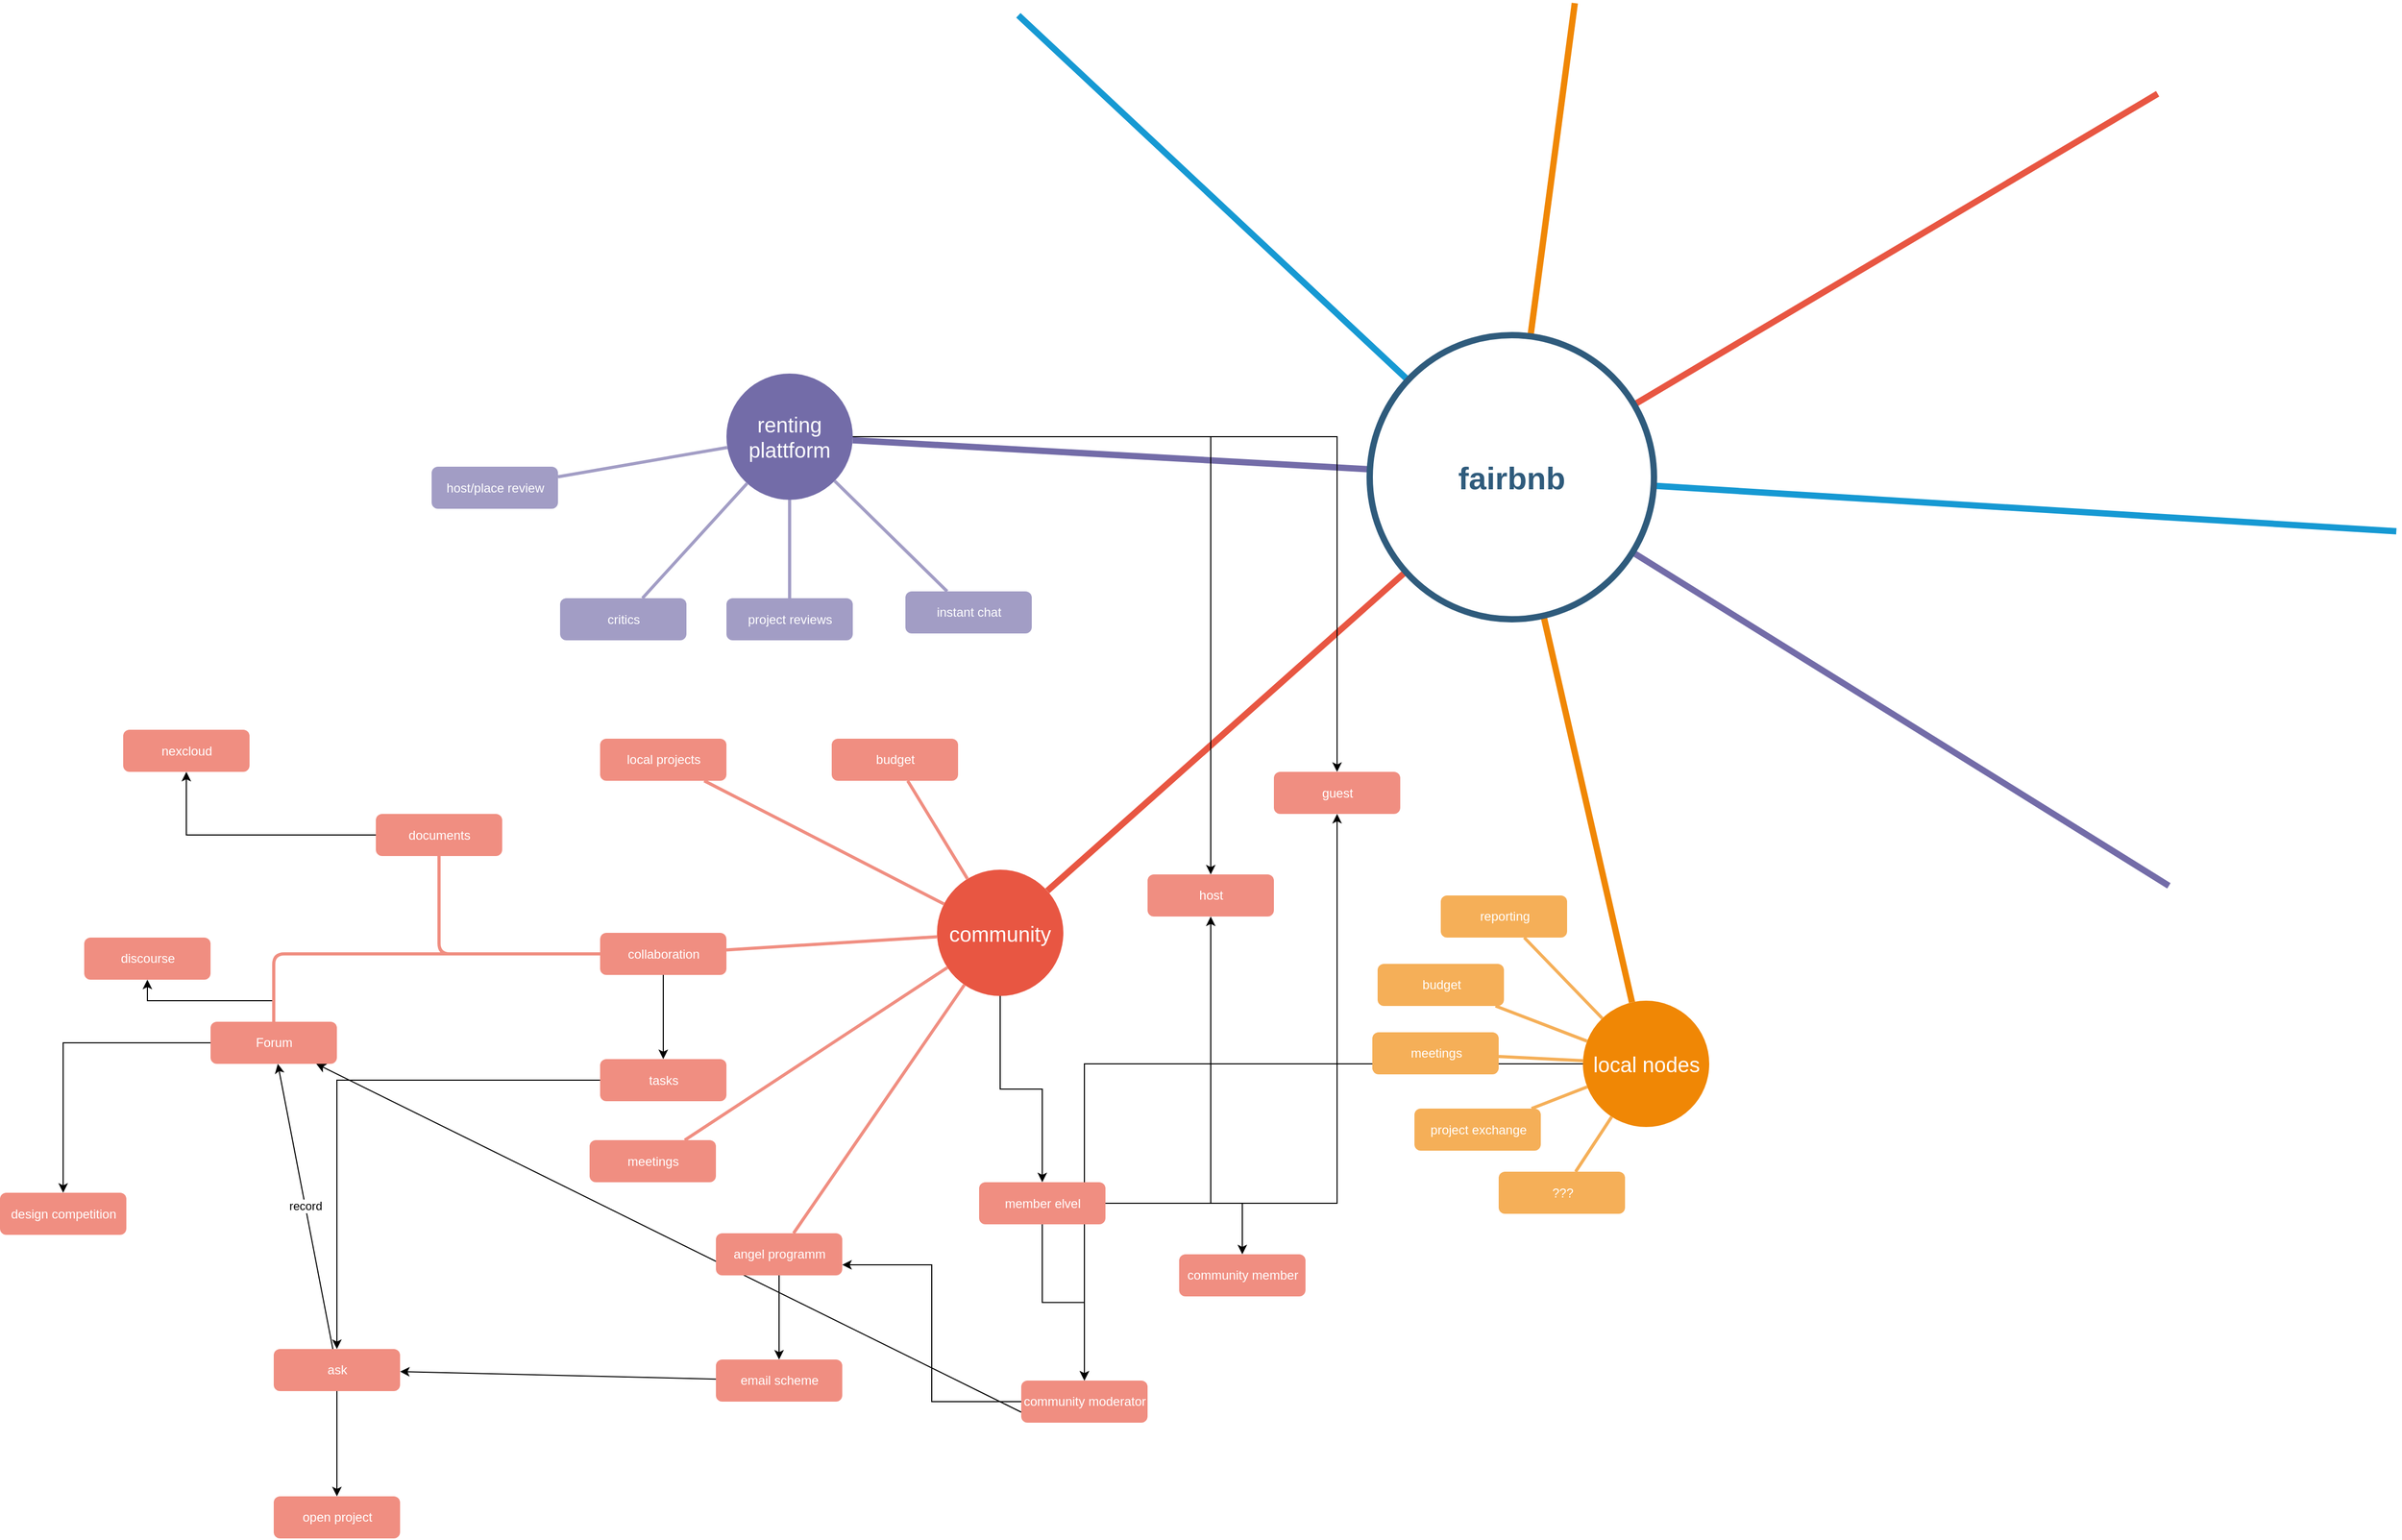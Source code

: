 <mxfile version="11.0.1" type="github"><diagram id="6a731a19-8d31-9384-78a2-239565b7b9f0" name="Page-1"><mxGraphModel dx="2354" dy="643" grid="1" gridSize="10" guides="1" tooltips="1" connect="1" arrows="1" fold="1" page="1" pageScale="1" pageWidth="1169" pageHeight="827" background="#ffffff" math="0" shadow="0"><root><mxCell id="0"/><mxCell id="1" parent="0"/><mxCell id="vqvzlGMNRxJDu5NZA3pl-1570" style="edgeStyle=orthogonalEdgeStyle;rounded=0;orthogonalLoop=1;jettySize=auto;html=1;" edge="1" parent="1" source="1355" target="vqvzlGMNRxJDu5NZA3pl-1568"><mxGeometry relative="1" as="geometry"/></mxCell><mxCell id="1355" value="local nodes" style="ellipse;whiteSpace=wrap;html=1;shadow=0;fontFamily=Helvetica;fontSize=20;fontColor=#FFFFFF;align=center;strokeWidth=3;fillColor=#F08705;strokeColor=none;" parent="1" vertex="1"><mxGeometry x="1163.5" y="1309" width="120" height="120" as="geometry"/></mxCell><mxCell id="vqvzlGMNRxJDu5NZA3pl-1556" style="edgeStyle=orthogonalEdgeStyle;rounded=0;orthogonalLoop=1;jettySize=auto;html=1;entryX=0.5;entryY=0;entryDx=0;entryDy=0;" edge="1" parent="1" source="1356" target="vqvzlGMNRxJDu5NZA3pl-1557"><mxGeometry relative="1" as="geometry"><mxPoint x="618.5" y="1350" as="targetPoint"/></mxGeometry></mxCell><mxCell id="1356" value="community" style="ellipse;whiteSpace=wrap;html=1;shadow=0;fontFamily=Helvetica;fontSize=20;fontColor=#FFFFFF;align=center;strokeWidth=3;fillColor=#E85642;strokeColor=none;" parent="1" vertex="1"><mxGeometry x="550" y="1184.5" width="120" height="120" as="geometry"/></mxCell><mxCell id="1359" style="endArrow=none;strokeWidth=6;strokeColor=#1699D3;html=1;" parent="1" source="1515" edge="1"><mxGeometry relative="1" as="geometry"><mxPoint x="627.272" y="372.536" as="targetPoint"/></mxGeometry></mxCell><mxCell id="1360" style="endArrow=none;strokeWidth=6;strokeColor=#f08705;html=1;" parent="1" source="1515" edge="1"><mxGeometry relative="1" as="geometry"><mxPoint x="1155.8" y="361.004" as="targetPoint"/></mxGeometry></mxCell><mxCell id="1361" style="endArrow=none;strokeWidth=6;strokeColor=#E85642;html=1;" parent="1" source="1515" edge="1"><mxGeometry relative="1" as="geometry"><mxPoint x="1709.4" y="447.118" as="targetPoint"/></mxGeometry></mxCell><mxCell id="1362" style="endArrow=none;strokeWidth=6;strokeColor=#1699D3;html=1;" parent="1" source="1515" edge="1"><mxGeometry relative="1" as="geometry"><mxPoint x="1936.108" y="862.906" as="targetPoint"/></mxGeometry></mxCell><mxCell id="1363" style="endArrow=none;strokeWidth=6;strokeColor=#736CA8;html=1;" parent="1" source="1515" target="1516" edge="1"><mxGeometry relative="1" as="geometry"/></mxCell><mxCell id="1364" style="endArrow=none;strokeWidth=6;strokeColor=#736ca8;html=1;" parent="1" source="1515" edge="1"><mxGeometry relative="1" as="geometry"><mxPoint x="1720.078" y="1199.768" as="targetPoint"/></mxGeometry></mxCell><mxCell id="1365" value="" style="edgeStyle=none;endArrow=none;strokeWidth=6;strokeColor=#F08705;html=1;" parent="1" source="1515" target="1355" edge="1"><mxGeometry x="181" y="226.5" width="100" height="100" as="geometry"><mxPoint x="181" y="326.5" as="sourcePoint"/><mxPoint x="281" y="226.5" as="targetPoint"/></mxGeometry></mxCell><mxCell id="1366" value="" style="edgeStyle=none;endArrow=none;strokeWidth=6;strokeColor=#E85642;html=1;" parent="1" source="1515" target="1356" edge="1"><mxGeometry x="181" y="226.5" width="100" height="100" as="geometry"><mxPoint x="181" y="326.5" as="sourcePoint"/><mxPoint x="281" y="226.5" as="targetPoint"/></mxGeometry></mxCell><mxCell id="1473" value="???" style="rounded=1;fillColor=#f5af58;strokeColor=none;strokeWidth=3;shadow=0;html=1;fontColor=#FFFFFF;" parent="1" vertex="1"><mxGeometry x="1083.5" y="1471.5" width="120" height="40" as="geometry"/></mxCell><mxCell id="1474" value="project exchange" style="rounded=1;fillColor=#f5af58;strokeColor=none;strokeWidth=3;shadow=0;html=1;fontColor=#FFFFFF;" parent="1" vertex="1"><mxGeometry x="1003.5" y="1411.5" width="120" height="40" as="geometry"/></mxCell><mxCell id="1475" value="meetings" style="rounded=1;fillColor=#f5af58;strokeColor=none;strokeWidth=3;shadow=0;html=1;fontColor=#FFFFFF;" parent="1" vertex="1"><mxGeometry x="963.5" y="1339" width="120" height="40" as="geometry"/></mxCell><mxCell id="1476" value="budget" style="rounded=1;fillColor=#f5af58;strokeColor=none;strokeWidth=3;shadow=0;html=1;fontColor=#FFFFFF;" parent="1" vertex="1"><mxGeometry x="968.5" y="1274" width="120" height="40" as="geometry"/></mxCell><mxCell id="1477" value="reporting" style="rounded=1;fillColor=#f5af58;strokeColor=none;strokeWidth=3;shadow=0;html=1;fontColor=#FFFFFF;" parent="1" vertex="1"><mxGeometry x="1028.5" y="1209" width="120" height="40" as="geometry"/></mxCell><mxCell id="1485" value="" style="edgeStyle=none;endArrow=none;strokeWidth=3;strokeColor=#F5AF58;html=1;" parent="1" source="1355" target="1473" edge="1"><mxGeometry x="243.5" y="39" width="100" height="100" as="geometry"><mxPoint x="243.5" y="139" as="sourcePoint"/><mxPoint x="343.5" y="39" as="targetPoint"/></mxGeometry></mxCell><mxCell id="1486" value="" style="edgeStyle=none;endArrow=none;strokeWidth=3;strokeColor=#F5AF58;html=1;" parent="1" source="1355" target="1474" edge="1"><mxGeometry x="243.5" y="39" width="100" height="100" as="geometry"><mxPoint x="243.5" y="139" as="sourcePoint"/><mxPoint x="343.5" y="39" as="targetPoint"/></mxGeometry></mxCell><mxCell id="1487" value="" style="edgeStyle=none;endArrow=none;strokeWidth=3;strokeColor=#F5AF58;html=1;" parent="1" source="1355" target="1475" edge="1"><mxGeometry x="243.5" y="39" width="100" height="100" as="geometry"><mxPoint x="243.5" y="139" as="sourcePoint"/><mxPoint x="343.5" y="39" as="targetPoint"/></mxGeometry></mxCell><mxCell id="1488" value="" style="edgeStyle=none;endArrow=none;strokeWidth=3;strokeColor=#F5AF58;html=1;" parent="1" source="1355" target="1476" edge="1"><mxGeometry x="243.5" y="39" width="100" height="100" as="geometry"><mxPoint x="243.5" y="139" as="sourcePoint"/><mxPoint x="343.5" y="39" as="targetPoint"/></mxGeometry></mxCell><mxCell id="1489" value="" style="edgeStyle=none;endArrow=none;strokeWidth=3;strokeColor=#F5AF58;html=1;" parent="1" source="1355" target="1477" edge="1"><mxGeometry x="243.5" y="39" width="100" height="100" as="geometry"><mxPoint x="243.5" y="139" as="sourcePoint"/><mxPoint x="343.5" y="39" as="targetPoint"/></mxGeometry></mxCell><mxCell id="1491" value="budget" style="rounded=1;fillColor=#f08e81;strokeColor=none;strokeWidth=3;shadow=0;html=1;fontColor=#FFFFFF;" parent="1" vertex="1"><mxGeometry x="450" y="1060" width="120" height="40" as="geometry"/></mxCell><mxCell id="1492" value="local projects" style="rounded=1;fillColor=#f08e81;strokeColor=none;strokeWidth=3;shadow=0;html=1;fontColor=#FFFFFF;" parent="1" vertex="1"><mxGeometry x="230" y="1060" width="120" height="40" as="geometry"/></mxCell><mxCell id="vqvzlGMNRxJDu5NZA3pl-1572" value="" style="edgeStyle=orthogonalEdgeStyle;rounded=0;orthogonalLoop=1;jettySize=auto;html=1;" edge="1" parent="1" source="1493" target="vqvzlGMNRxJDu5NZA3pl-1571"><mxGeometry relative="1" as="geometry"/></mxCell><mxCell id="1493" value="documents" style="rounded=1;fillColor=#f08e81;strokeColor=none;strokeWidth=3;shadow=0;html=1;fontColor=#FFFFFF;" parent="1" vertex="1"><mxGeometry x="17" y="1131.5" width="120" height="40" as="geometry"/></mxCell><mxCell id="vqvzlGMNRxJDu5NZA3pl-1571" value="nexcloud" style="rounded=1;fillColor=#f08e81;strokeColor=none;strokeWidth=3;shadow=0;html=1;fontColor=#FFFFFF;" vertex="1" parent="1"><mxGeometry x="-223" y="1051.5" width="120" height="40" as="geometry"/></mxCell><mxCell id="vqvzlGMNRxJDu5NZA3pl-1549" value="" style="edgeStyle=orthogonalEdgeStyle;rounded=0;orthogonalLoop=1;jettySize=auto;html=1;" edge="1" parent="1" source="1494" target="vqvzlGMNRxJDu5NZA3pl-1548"><mxGeometry relative="1" as="geometry"/></mxCell><mxCell id="vqvzlGMNRxJDu5NZA3pl-1553" value="" style="edgeStyle=orthogonalEdgeStyle;rounded=0;orthogonalLoop=1;jettySize=auto;html=1;" edge="1" parent="1" source="1494" target="vqvzlGMNRxJDu5NZA3pl-1552"><mxGeometry relative="1" as="geometry"/></mxCell><mxCell id="1494" value="Forum" style="rounded=1;fillColor=#f08e81;strokeColor=none;strokeWidth=3;shadow=0;html=1;fontColor=#FFFFFF;" parent="1" vertex="1"><mxGeometry x="-140" y="1329" width="120" height="40" as="geometry"/></mxCell><mxCell id="vqvzlGMNRxJDu5NZA3pl-1552" value="discourse" style="rounded=1;fillColor=#f08e81;strokeColor=none;strokeWidth=3;shadow=0;html=1;fontColor=#FFFFFF;" vertex="1" parent="1"><mxGeometry x="-260" y="1249" width="120" height="40" as="geometry"/></mxCell><mxCell id="vqvzlGMNRxJDu5NZA3pl-1548" value="design competition" style="rounded=1;fillColor=#f08e81;strokeColor=none;strokeWidth=3;shadow=0;html=1;fontColor=#FFFFFF;" vertex="1" parent="1"><mxGeometry x="-340" y="1491.5" width="120" height="40" as="geometry"/></mxCell><mxCell id="vqvzlGMNRxJDu5NZA3pl-1543" style="edgeStyle=orthogonalEdgeStyle;rounded=1;orthogonalLoop=1;jettySize=auto;html=1;strokeColor=#F08E81;strokeWidth=3;endArrow=none;" edge="1" parent="1" source="1495" target="1494"><mxGeometry relative="1" as="geometry"/></mxCell><mxCell id="vqvzlGMNRxJDu5NZA3pl-1551" value="" style="edgeStyle=orthogonalEdgeStyle;rounded=0;orthogonalLoop=1;jettySize=auto;html=1;" edge="1" parent="1" source="1495" target="vqvzlGMNRxJDu5NZA3pl-1550"><mxGeometry relative="1" as="geometry"/></mxCell><mxCell id="1495" value="collaboration" style="rounded=1;fillColor=#f08e81;strokeColor=none;strokeWidth=3;shadow=0;html=1;fontColor=#FFFFFF;" parent="1" vertex="1"><mxGeometry x="230" y="1244.5" width="120" height="40" as="geometry"/></mxCell><mxCell id="vqvzlGMNRxJDu5NZA3pl-1574" value="" style="edgeStyle=orthogonalEdgeStyle;rounded=0;orthogonalLoop=1;jettySize=auto;html=1;" edge="1" parent="1" source="vqvzlGMNRxJDu5NZA3pl-1550" target="vqvzlGMNRxJDu5NZA3pl-1573"><mxGeometry x="0.525" y="110" relative="1" as="geometry"><mxPoint as="offset"/></mxGeometry></mxCell><mxCell id="vqvzlGMNRxJDu5NZA3pl-1550" value="tasks" style="rounded=1;fillColor=#f08e81;strokeColor=none;strokeWidth=3;shadow=0;html=1;fontColor=#FFFFFF;" vertex="1" parent="1"><mxGeometry x="230" y="1364.5" width="120" height="40" as="geometry"/></mxCell><mxCell id="vqvzlGMNRxJDu5NZA3pl-1582" value="" style="edgeStyle=none;rounded=0;orthogonalLoop=1;jettySize=auto;html=1;" edge="1" parent="1" source="vqvzlGMNRxJDu5NZA3pl-1573" target="vqvzlGMNRxJDu5NZA3pl-1581"><mxGeometry relative="1" as="geometry"/></mxCell><mxCell id="vqvzlGMNRxJDu5NZA3pl-1583" value="record" style="edgeStyle=none;rounded=0;orthogonalLoop=1;jettySize=auto;html=1;" edge="1" parent="1" source="vqvzlGMNRxJDu5NZA3pl-1573" target="1494"><mxGeometry relative="1" as="geometry"/></mxCell><mxCell id="vqvzlGMNRxJDu5NZA3pl-1573" value="ask" style="rounded=1;fillColor=#f08e81;strokeColor=none;strokeWidth=3;shadow=0;html=1;fontColor=#FFFFFF;" vertex="1" parent="1"><mxGeometry x="-80" y="1640" width="120" height="40" as="geometry"/></mxCell><mxCell id="vqvzlGMNRxJDu5NZA3pl-1581" value="open project" style="rounded=1;fillColor=#f08e81;strokeColor=none;strokeWidth=3;shadow=0;html=1;fontColor=#FFFFFF;" vertex="1" parent="1"><mxGeometry x="-80" y="1780" width="120" height="40" as="geometry"/></mxCell><mxCell id="1496" value="meetings" style="rounded=1;fillColor=#f08e81;strokeColor=none;strokeWidth=3;shadow=0;html=1;fontColor=#FFFFFF;" parent="1" vertex="1"><mxGeometry x="220" y="1441.5" width="120" height="40" as="geometry"/></mxCell><mxCell id="vqvzlGMNRxJDu5NZA3pl-1561" value="" style="edgeStyle=orthogonalEdgeStyle;rounded=0;orthogonalLoop=1;jettySize=auto;html=1;" edge="1" parent="1" source="vqvzlGMNRxJDu5NZA3pl-1557" target="vqvzlGMNRxJDu5NZA3pl-1560"><mxGeometry relative="1" as="geometry"/></mxCell><mxCell id="vqvzlGMNRxJDu5NZA3pl-1563" value="" style="edgeStyle=orthogonalEdgeStyle;rounded=0;orthogonalLoop=1;jettySize=auto;html=1;" edge="1" parent="1" source="vqvzlGMNRxJDu5NZA3pl-1557" target="vqvzlGMNRxJDu5NZA3pl-1562"><mxGeometry relative="1" as="geometry"/></mxCell><mxCell id="vqvzlGMNRxJDu5NZA3pl-1567" value="" style="edgeStyle=orthogonalEdgeStyle;rounded=0;orthogonalLoop=1;jettySize=auto;html=1;" edge="1" parent="1" source="vqvzlGMNRxJDu5NZA3pl-1557" target="vqvzlGMNRxJDu5NZA3pl-1566"><mxGeometry relative="1" as="geometry"/></mxCell><mxCell id="vqvzlGMNRxJDu5NZA3pl-1569" value="" style="edgeStyle=orthogonalEdgeStyle;rounded=0;orthogonalLoop=1;jettySize=auto;html=1;" edge="1" parent="1" source="vqvzlGMNRxJDu5NZA3pl-1557" target="vqvzlGMNRxJDu5NZA3pl-1568"><mxGeometry relative="1" as="geometry"/></mxCell><mxCell id="vqvzlGMNRxJDu5NZA3pl-1557" value="member elvel" style="rounded=1;fillColor=#f08e81;strokeColor=none;strokeWidth=3;shadow=0;html=1;fontColor=#FFFFFF;" vertex="1" parent="1"><mxGeometry x="590" y="1481.5" width="120" height="40" as="geometry"/></mxCell><mxCell id="vqvzlGMNRxJDu5NZA3pl-1576" style="edgeStyle=orthogonalEdgeStyle;rounded=0;orthogonalLoop=1;jettySize=auto;html=1;entryX=1;entryY=0.75;entryDx=0;entryDy=0;" edge="1" parent="1" source="vqvzlGMNRxJDu5NZA3pl-1568" target="vqvzlGMNRxJDu5NZA3pl-1575"><mxGeometry relative="1" as="geometry"/></mxCell><mxCell id="vqvzlGMNRxJDu5NZA3pl-1584" style="edgeStyle=none;rounded=0;orthogonalLoop=1;jettySize=auto;html=1;exitX=0;exitY=0.75;exitDx=0;exitDy=0;" edge="1" parent="1" source="vqvzlGMNRxJDu5NZA3pl-1568" target="1494"><mxGeometry relative="1" as="geometry"/></mxCell><mxCell id="vqvzlGMNRxJDu5NZA3pl-1568" value="community moderator " style="rounded=1;fillColor=#f08e81;strokeColor=none;strokeWidth=3;shadow=0;html=1;fontColor=#FFFFFF;" vertex="1" parent="1"><mxGeometry x="630" y="1670" width="120" height="40" as="geometry"/></mxCell><mxCell id="vqvzlGMNRxJDu5NZA3pl-1566" value="community member" style="rounded=1;fillColor=#f08e81;strokeColor=none;strokeWidth=3;shadow=0;html=1;fontColor=#FFFFFF;" vertex="1" parent="1"><mxGeometry x="780" y="1550" width="120" height="40" as="geometry"/></mxCell><mxCell id="vqvzlGMNRxJDu5NZA3pl-1562" value="guest" style="rounded=1;fillColor=#f08e81;strokeColor=none;strokeWidth=3;shadow=0;html=1;fontColor=#FFFFFF;" vertex="1" parent="1"><mxGeometry x="870" y="1091.5" width="120" height="40" as="geometry"/></mxCell><mxCell id="vqvzlGMNRxJDu5NZA3pl-1560" value="host" style="rounded=1;fillColor=#f08e81;strokeColor=none;strokeWidth=3;shadow=0;html=1;fontColor=#FFFFFF;" vertex="1" parent="1"><mxGeometry x="750" y="1189" width="120" height="40" as="geometry"/></mxCell><mxCell id="1504" value="" style="edgeStyle=none;endArrow=none;strokeWidth=3;strokeColor=#F08E81;html=1;" parent="1" source="1356" target="1491" edge="1"><mxGeometry x="188.5" y="51.5" width="100" height="100" as="geometry"><mxPoint x="188.5" y="151.5" as="sourcePoint"/><mxPoint x="288.5" y="51.5" as="targetPoint"/></mxGeometry></mxCell><mxCell id="1505" value="" style="edgeStyle=none;endArrow=none;strokeWidth=3;strokeColor=#F08E81;html=1;" parent="1" source="1356" target="1492" edge="1"><mxGeometry x="188.5" y="51.5" width="100" height="100" as="geometry"><mxPoint x="188.5" y="151.5" as="sourcePoint"/><mxPoint x="288.5" y="51.5" as="targetPoint"/></mxGeometry></mxCell><mxCell id="1506" value="" style="edgeStyle=orthogonalEdgeStyle;endArrow=none;strokeWidth=3;strokeColor=#F08E81;html=1;exitX=0;exitY=0.5;exitDx=0;exitDy=0;entryX=0.5;entryY=1;entryDx=0;entryDy=0;" parent="1" source="1495" target="1493" edge="1"><mxGeometry x="188.5" y="51.5" width="100" height="100" as="geometry"><mxPoint x="188.5" y="151.5" as="sourcePoint"/><mxPoint x="288.5" y="51.5" as="targetPoint"/></mxGeometry></mxCell><mxCell id="1508" value="" style="edgeStyle=none;endArrow=none;strokeWidth=3;strokeColor=#F08E81;html=1;" parent="1" source="1356" target="1495" edge="1"><mxGeometry x="188.5" y="51.5" width="100" height="100" as="geometry"><mxPoint x="188.5" y="151.5" as="sourcePoint"/><mxPoint x="288.5" y="51.5" as="targetPoint"/></mxGeometry></mxCell><mxCell id="1509" value="" style="edgeStyle=none;endArrow=none;strokeWidth=3;strokeColor=#F08E81;html=1;" parent="1" source="1356" target="1496" edge="1"><mxGeometry x="188.5" y="51.5" width="100" height="100" as="geometry"><mxPoint x="188.5" y="151.5" as="sourcePoint"/><mxPoint x="288.5" y="51.5" as="targetPoint"/></mxGeometry></mxCell><mxCell id="1515" value="fairbnb" style="ellipse;whiteSpace=wrap;html=1;shadow=0;fontFamily=Helvetica;fontSize=30;fontColor=#2F5B7C;align=center;strokeColor=#2F5B7C;strokeWidth=6;fillColor=#FFFFFF;fontStyle=1;gradientColor=none;" parent="1" vertex="1"><mxGeometry x="961" y="676.5" width="270" height="270" as="geometry"/></mxCell><mxCell id="vqvzlGMNRxJDu5NZA3pl-1564" style="edgeStyle=orthogonalEdgeStyle;rounded=0;orthogonalLoop=1;jettySize=auto;html=1;" edge="1" parent="1" source="1516" target="vqvzlGMNRxJDu5NZA3pl-1562"><mxGeometry relative="1" as="geometry"/></mxCell><mxCell id="vqvzlGMNRxJDu5NZA3pl-1565" style="edgeStyle=orthogonalEdgeStyle;rounded=0;orthogonalLoop=1;jettySize=auto;html=1;" edge="1" parent="1" source="1516" target="vqvzlGMNRxJDu5NZA3pl-1560"><mxGeometry relative="1" as="geometry"/></mxCell><mxCell id="1516" value="renting plattform" style="ellipse;whiteSpace=wrap;html=1;shadow=0;fontFamily=Helvetica;fontSize=20;fontColor=#FFFFFF;align=center;strokeWidth=3;fillColor=#736ca8;strokeColor=none;" parent="1" vertex="1"><mxGeometry x="350" y="713" width="120" height="120" as="geometry"/></mxCell><mxCell id="1523" value="project reviews" style="rounded=1;fillColor=#a29dc5;strokeColor=none;strokeWidth=3;shadow=0;html=1;fontColor=#FFFFFF;" parent="1" vertex="1"><mxGeometry x="350" y="926.5" width="120" height="40" as="geometry"/></mxCell><mxCell id="1524" value="critics" style="rounded=1;fillColor=#a29dc5;strokeColor=none;strokeWidth=3;shadow=0;html=1;fontColor=#FFFFFF;" parent="1" vertex="1"><mxGeometry x="192" y="926.5" width="120" height="40" as="geometry"/></mxCell><mxCell id="1525" value="host/place review" style="rounded=1;fillColor=#a29dc5;strokeColor=none;strokeWidth=3;shadow=0;html=1;fontColor=#FFFFFF;" parent="1" vertex="1"><mxGeometry x="70" y="801.5" width="120" height="40" as="geometry"/></mxCell><mxCell id="1535" value="" style="edgeStyle=none;endArrow=none;strokeWidth=3;strokeColor=#A29DC5;html=1;" parent="1" source="1516" target="1523" edge="1"><mxGeometry x="-1498" y="-303.5" width="100" height="100" as="geometry"><mxPoint x="-1498" y="-203.5" as="sourcePoint"/><mxPoint x="-1398" y="-303.5" as="targetPoint"/></mxGeometry></mxCell><mxCell id="1536" value="" style="edgeStyle=none;endArrow=none;strokeWidth=3;strokeColor=#A29DC5;html=1;" parent="1" source="1516" target="1524" edge="1"><mxGeometry x="-1498" y="-303.5" width="100" height="100" as="geometry"><mxPoint x="-1498" y="-203.5" as="sourcePoint"/><mxPoint x="-1398" y="-303.5" as="targetPoint"/></mxGeometry></mxCell><mxCell id="1537" value="" style="edgeStyle=none;endArrow=none;strokeWidth=3;strokeColor=#A29DC5;html=1;" parent="1" source="1516" target="1525" edge="1"><mxGeometry x="-1498" y="-303.5" width="100" height="100" as="geometry"><mxPoint x="-1498" y="-203.5" as="sourcePoint"/><mxPoint x="-1398" y="-303.5" as="targetPoint"/></mxGeometry></mxCell><mxCell id="vqvzlGMNRxJDu5NZA3pl-1545" value="instant chat" style="rounded=1;fillColor=#a29dc5;strokeColor=none;strokeWidth=3;shadow=0;html=1;fontColor=#FFFFFF;" vertex="1" parent="1"><mxGeometry x="520" y="920" width="120" height="40" as="geometry"/></mxCell><mxCell id="vqvzlGMNRxJDu5NZA3pl-1546" value="" style="edgeStyle=none;endArrow=none;strokeWidth=3;strokeColor=#A29DC5;html=1;" edge="1" parent="1" target="vqvzlGMNRxJDu5NZA3pl-1545" source="1516"><mxGeometry x="-1488" y="-293.5" width="100" height="100" as="geometry"><mxPoint x="370.479" y="850.384" as="sourcePoint"/><mxPoint x="-1388" y="-293.5" as="targetPoint"/></mxGeometry></mxCell><mxCell id="vqvzlGMNRxJDu5NZA3pl-1577" style="rounded=1;orthogonalLoop=1;jettySize=auto;html=1;strokeColor=#F08E81;strokeWidth=3;endArrow=none;" edge="1" parent="1" source="vqvzlGMNRxJDu5NZA3pl-1575" target="1356"><mxGeometry relative="1" as="geometry"/></mxCell><mxCell id="vqvzlGMNRxJDu5NZA3pl-1579" value="" style="edgeStyle=none;rounded=0;orthogonalLoop=1;jettySize=auto;html=1;" edge="1" parent="1" source="vqvzlGMNRxJDu5NZA3pl-1575" target="vqvzlGMNRxJDu5NZA3pl-1578"><mxGeometry relative="1" as="geometry"/></mxCell><mxCell id="vqvzlGMNRxJDu5NZA3pl-1575" value="angel programm" style="rounded=1;fillColor=#f08e81;strokeColor=none;strokeWidth=3;shadow=0;html=1;fontColor=#FFFFFF;" vertex="1" parent="1"><mxGeometry x="340" y="1530" width="120" height="40" as="geometry"/></mxCell><mxCell id="vqvzlGMNRxJDu5NZA3pl-1580" value="&lt;div&gt;&lt;br&gt;&lt;/div&gt;&lt;div&gt;&lt;br&gt;&lt;/div&gt;" style="edgeStyle=none;rounded=0;orthogonalLoop=1;jettySize=auto;html=1;" edge="1" parent="1" source="vqvzlGMNRxJDu5NZA3pl-1578" target="vqvzlGMNRxJDu5NZA3pl-1573"><mxGeometry relative="1" as="geometry"><mxPoint y="1470" as="targetPoint"/></mxGeometry></mxCell><mxCell id="vqvzlGMNRxJDu5NZA3pl-1578" value="email scheme" style="rounded=1;fillColor=#f08e81;strokeColor=none;strokeWidth=3;shadow=0;html=1;fontColor=#FFFFFF;" vertex="1" parent="1"><mxGeometry x="340" y="1650" width="120" height="40" as="geometry"/></mxCell></root></mxGraphModel></diagram></mxfile>